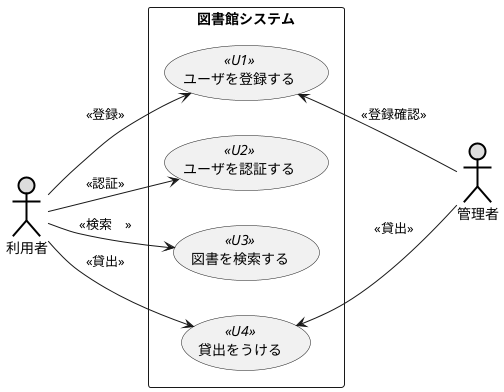 @startuml 例題3
left to right direction
actor 利用者 as user#DDDDDD;line:black;line.bold;
actor 管理者 as adobe#DDDDDD;line:black;line.bold;
rectangle 図書館システム {
usecase ユーザを登録する as T << U1 >>
usecase ユーザを認証する << U2 >>
usecase 図書を検索する << U3 >>
usecase 貸出をうける << U4 >>
}
user--> T: <<登録 >>
user--> ユーザを認証する:<< 認証 >>
user--> 図書を検索する:<< 検索　>>
user--> 貸出をうける:<< 貸出 >>
T <-- adobe:<< 登録確認>>
貸出をうける <-- adobe:<< 貸出>>
@enduml
